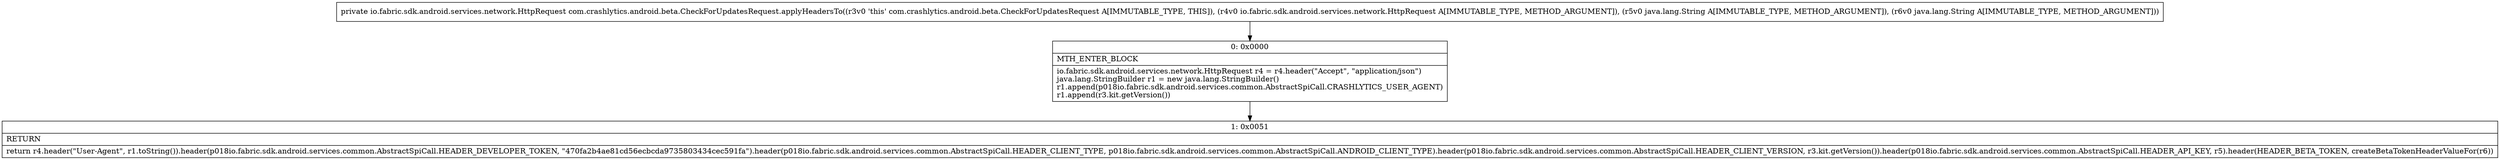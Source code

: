 digraph "CFG forcom.crashlytics.android.beta.CheckForUpdatesRequest.applyHeadersTo(Lio\/fabric\/sdk\/android\/services\/network\/HttpRequest;Ljava\/lang\/String;Ljava\/lang\/String;)Lio\/fabric\/sdk\/android\/services\/network\/HttpRequest;" {
Node_0 [shape=record,label="{0\:\ 0x0000|MTH_ENTER_BLOCK\l|io.fabric.sdk.android.services.network.HttpRequest r4 = r4.header(\"Accept\", \"application\/json\")\ljava.lang.StringBuilder r1 = new java.lang.StringBuilder()\lr1.append(p018io.fabric.sdk.android.services.common.AbstractSpiCall.CRASHLYTICS_USER_AGENT)\lr1.append(r3.kit.getVersion())\l}"];
Node_1 [shape=record,label="{1\:\ 0x0051|RETURN\l|return r4.header(\"User\-Agent\", r1.toString()).header(p018io.fabric.sdk.android.services.common.AbstractSpiCall.HEADER_DEVELOPER_TOKEN, \"470fa2b4ae81cd56ecbcda9735803434cec591fa\").header(p018io.fabric.sdk.android.services.common.AbstractSpiCall.HEADER_CLIENT_TYPE, p018io.fabric.sdk.android.services.common.AbstractSpiCall.ANDROID_CLIENT_TYPE).header(p018io.fabric.sdk.android.services.common.AbstractSpiCall.HEADER_CLIENT_VERSION, r3.kit.getVersion()).header(p018io.fabric.sdk.android.services.common.AbstractSpiCall.HEADER_API_KEY, r5).header(HEADER_BETA_TOKEN, createBetaTokenHeaderValueFor(r6))\l}"];
MethodNode[shape=record,label="{private io.fabric.sdk.android.services.network.HttpRequest com.crashlytics.android.beta.CheckForUpdatesRequest.applyHeadersTo((r3v0 'this' com.crashlytics.android.beta.CheckForUpdatesRequest A[IMMUTABLE_TYPE, THIS]), (r4v0 io.fabric.sdk.android.services.network.HttpRequest A[IMMUTABLE_TYPE, METHOD_ARGUMENT]), (r5v0 java.lang.String A[IMMUTABLE_TYPE, METHOD_ARGUMENT]), (r6v0 java.lang.String A[IMMUTABLE_TYPE, METHOD_ARGUMENT])) }"];
MethodNode -> Node_0;
Node_0 -> Node_1;
}

